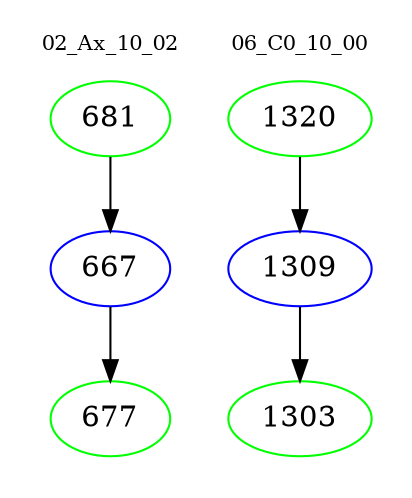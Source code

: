 digraph{
subgraph cluster_0 {
color = white
label = "02_Ax_10_02";
fontsize=10;
T0_681 [label="681", color="green"]
T0_681 -> T0_667 [color="black"]
T0_667 [label="667", color="blue"]
T0_667 -> T0_677 [color="black"]
T0_677 [label="677", color="green"]
}
subgraph cluster_1 {
color = white
label = "06_C0_10_00";
fontsize=10;
T1_1320 [label="1320", color="green"]
T1_1320 -> T1_1309 [color="black"]
T1_1309 [label="1309", color="blue"]
T1_1309 -> T1_1303 [color="black"]
T1_1303 [label="1303", color="green"]
}
}
